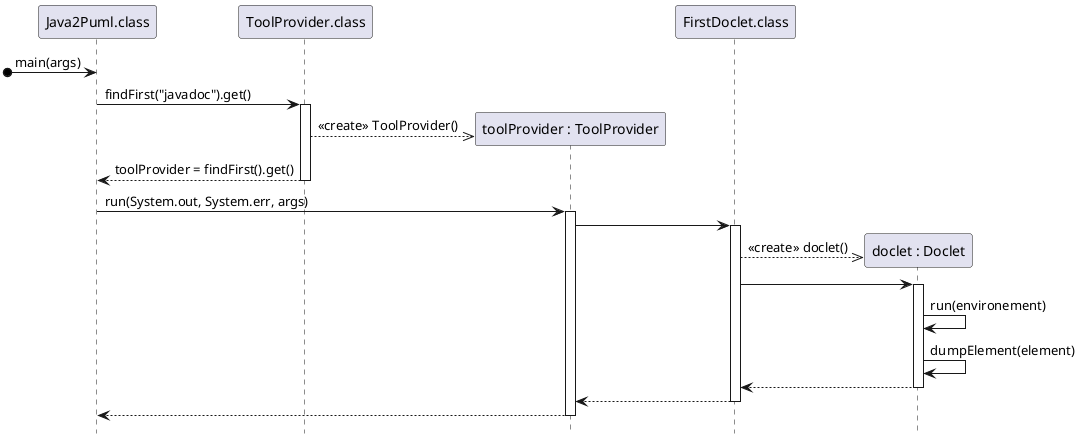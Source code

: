 @startuml
hide footbox
skinparam style stricuml

participant Java2Puml.class as java2P
participant ToolProvider.class as toolProv
participant "toolProvider : ToolProvider" as toolProvider
participant FirstDoclet.class as firstDoclet
participant "doclet : Doclet" as doclet

[o->java2P : main(args)
java2P -> toolProv ++ : findFirst("javadoc").get()
create toolProvider
toolProv -->> toolProvider : <<create>> ToolProvider()
return toolProvider = findFirst().get()

java2P -> toolProvider ++ : run(System.out, System.err, args)
toolProvider -> firstDoclet ++
create doclet
firstDoclet -->> doclet : <<create>> doclet()
firstDoclet -> doclet ++
doclet -> doclet : run(environement)
doclet -> doclet : dumpElement(element)
return
return
return
@enduml
